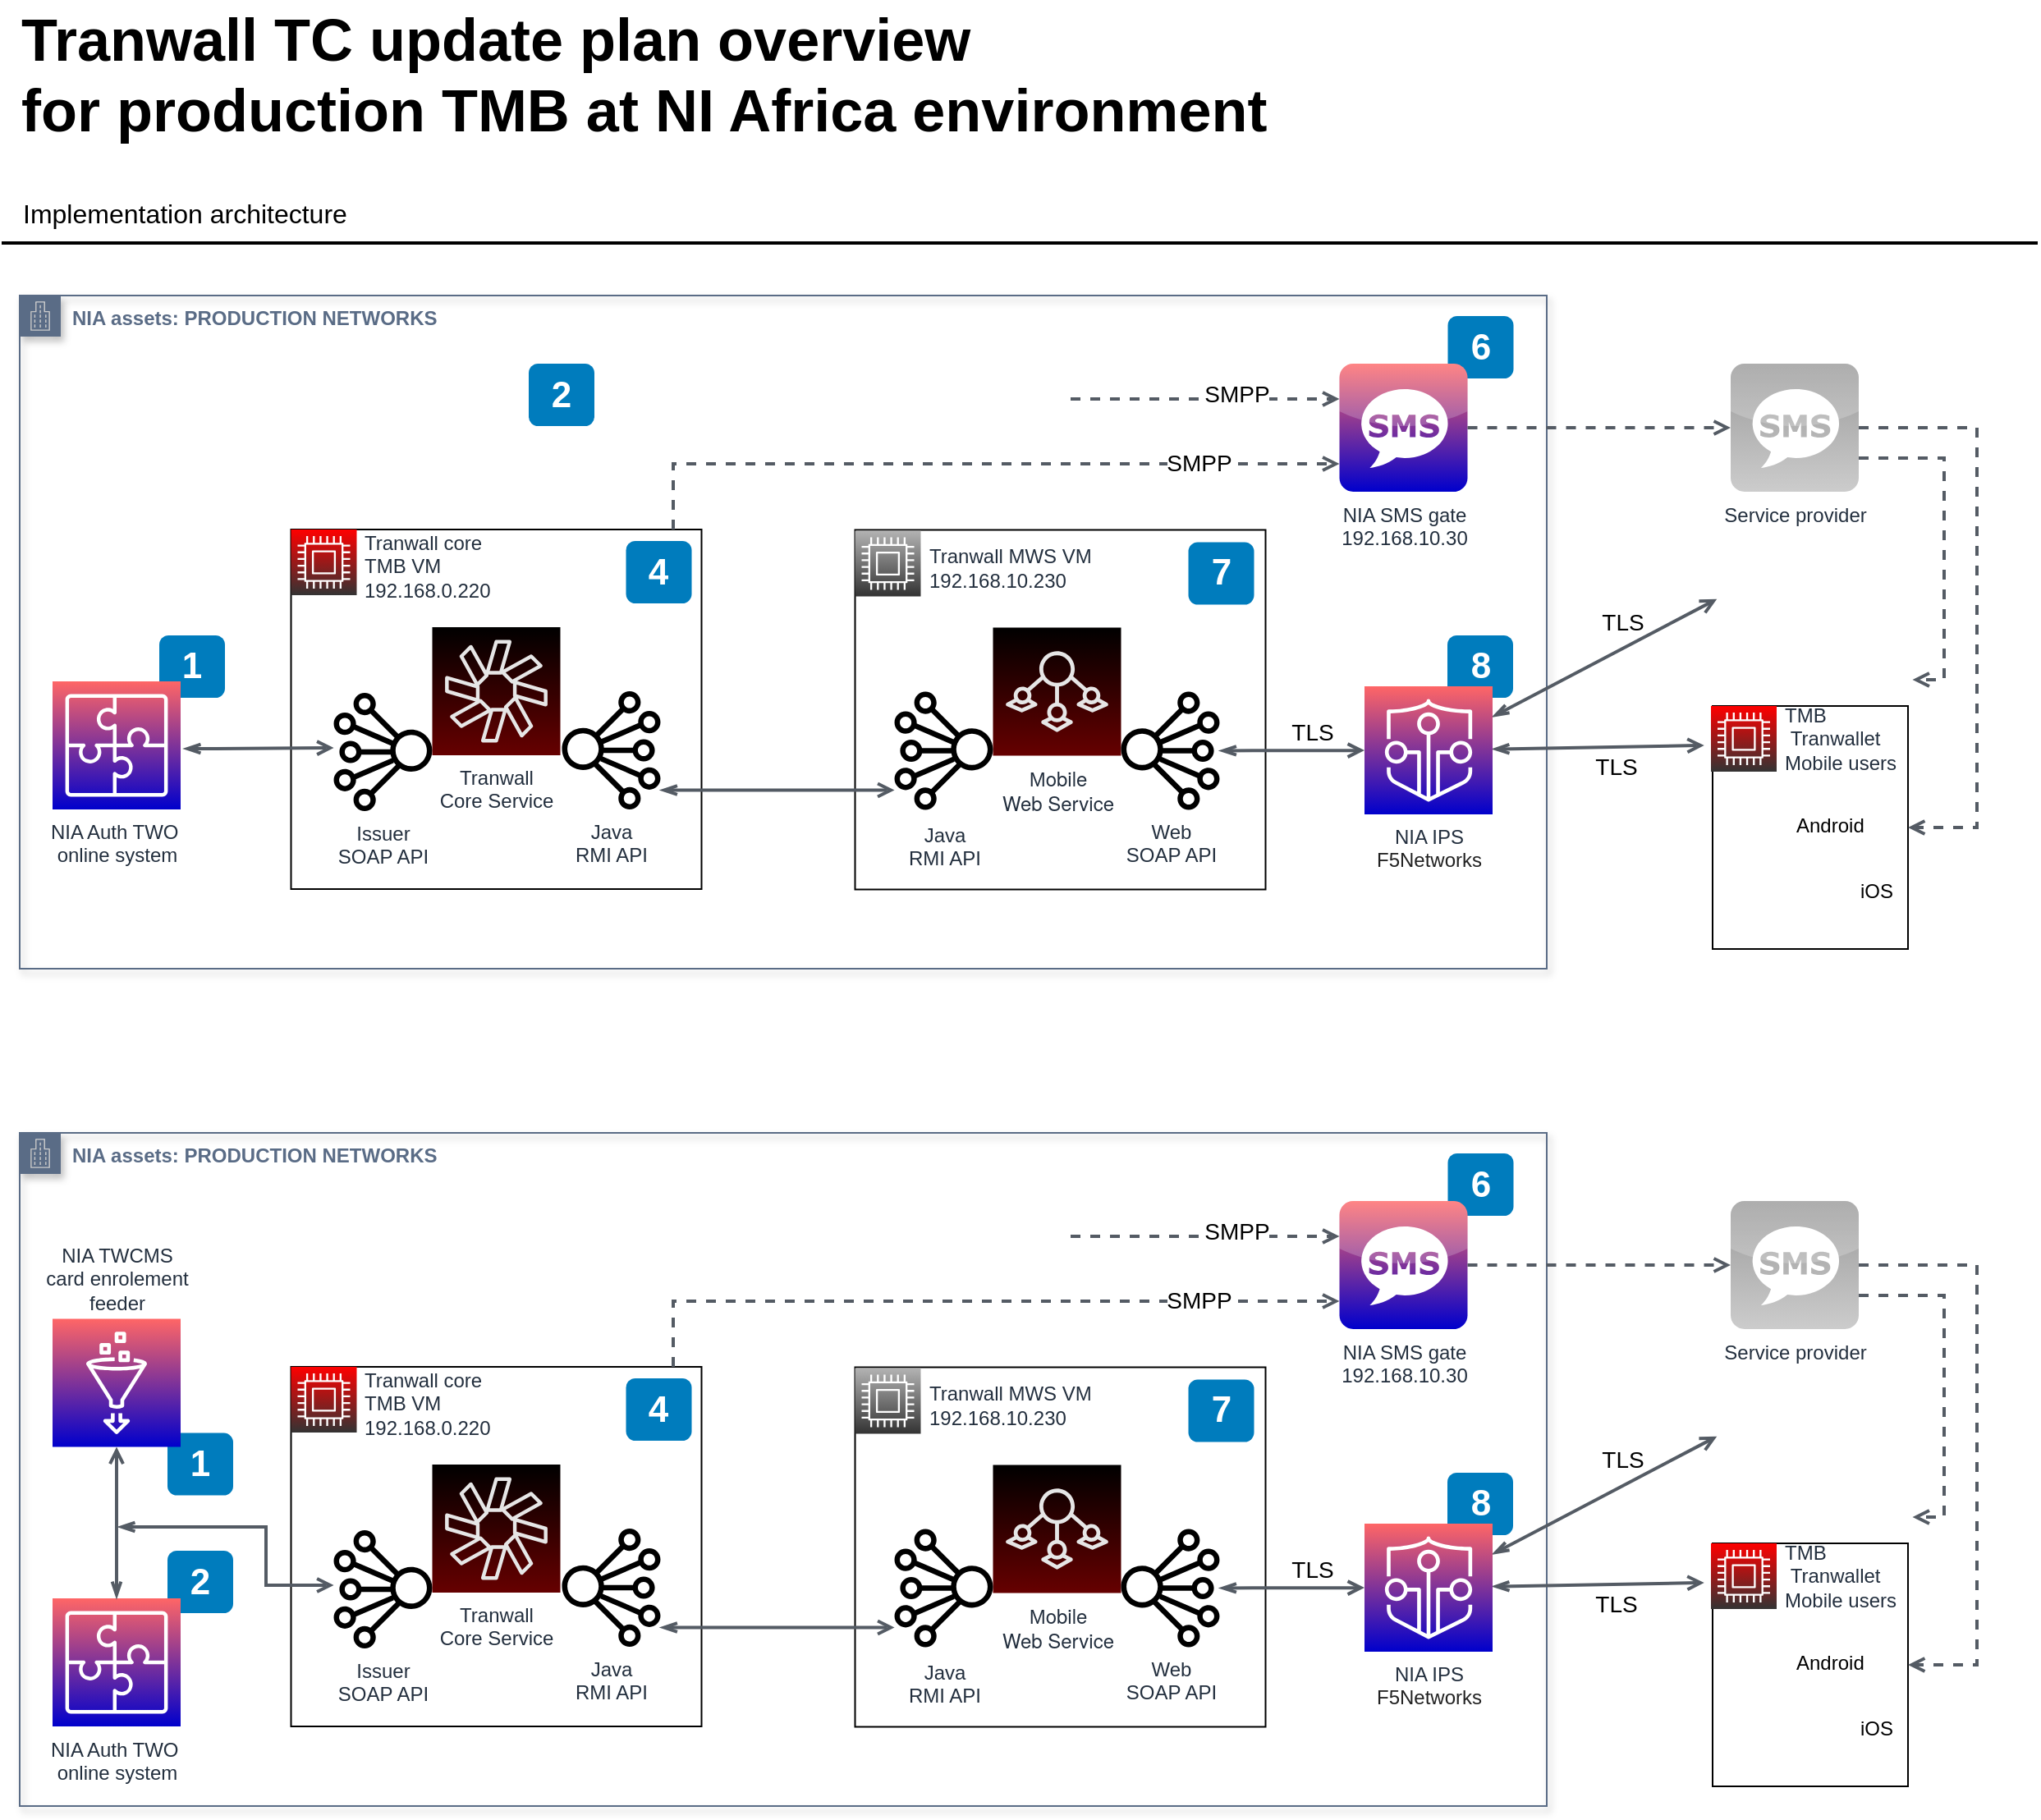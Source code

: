 <mxfile version="13.7.9" type="github">
  <diagram id="l7F-VtKFYWJufPlN7zAV" name="Page-1">
    <mxGraphModel dx="1749" dy="1352" grid="1" gridSize="10" guides="1" tooltips="1" connect="1" arrows="1" fold="1" page="1" pageScale="1" pageWidth="1920" pageHeight="1200" math="0" shadow="0">
      <root>
        <mxCell id="0" />
        <mxCell id="1" parent="0" />
        <mxCell id="Haiuo_viOq5dx9oI0FR8-1" value="NIA assets:&amp;nbsp;PRODUCTION NETWORKS&lt;br&gt;" style="points=[[0,0],[0.25,0],[0.5,0],[0.75,0],[1,0],[1,0.25],[1,0.5],[1,0.75],[1,1],[0.75,1],[0.5,1],[0.25,1],[0,1],[0,0.75],[0,0.5],[0,0.25]];outlineConnect=0;gradientColor=#ffffff;html=1;whiteSpace=wrap;fontSize=12;fontStyle=1;shape=mxgraph.aws4.group;grIcon=mxgraph.aws4.group_corporate_data_center;strokeColor=#5A6C86;fillColor=none;verticalAlign=top;align=left;spacingLeft=30;fontColor=#5A6C86;dashed=0;shadow=1;" vertex="1" parent="1">
          <mxGeometry x="40" y="750" width="930" height="410" as="geometry" />
        </mxCell>
        <mxCell id="Haiuo_viOq5dx9oI0FR8-2" value="8" style="rounded=1;whiteSpace=wrap;html=1;fillColor=#007CBD;strokeColor=none;fontColor=#FFFFFF;fontStyle=1;fontSize=22;" vertex="1" parent="1">
          <mxGeometry x="909.5" y="957" width="40" height="38" as="geometry" />
        </mxCell>
        <mxCell id="Haiuo_viOq5dx9oI0FR8-3" value="6" style="rounded=1;whiteSpace=wrap;html=1;fillColor=#007CBD;strokeColor=none;fontColor=#FFFFFF;fontStyle=1;fontSize=22;" vertex="1" parent="1">
          <mxGeometry x="909.75" y="762.5" width="40" height="38" as="geometry" />
        </mxCell>
        <mxCell id="Haiuo_viOq5dx9oI0FR8-4" value="1" style="rounded=1;whiteSpace=wrap;html=1;fillColor=#007CBD;strokeColor=none;fontColor=#FFFFFF;fontStyle=1;fontSize=22;" vertex="1" parent="1">
          <mxGeometry x="130" y="932.81" width="40" height="38" as="geometry" />
        </mxCell>
        <mxCell id="Haiuo_viOq5dx9oI0FR8-6" value="" style="whiteSpace=wrap;html=1;dashed=0;fontColor=#AAB7B8;fontStyle=0;align=left;verticalAlign=top;strokeColor=#000000;fillColor=none;gradientColor=none;spacingLeft=30;" vertex="1" parent="1">
          <mxGeometry x="548.75" y="892.75" width="250" height="219" as="geometry" />
        </mxCell>
        <mxCell id="Haiuo_viOq5dx9oI0FR8-7" value="" style="whiteSpace=wrap;html=1;dashed=0;fontColor=#AAB7B8;fontStyle=0;align=left;verticalAlign=top;strokeColor=#000000;fillColor=none;gradientColor=none;spacingLeft=30;" vertex="1" parent="1">
          <mxGeometry x="205.25" y="892.5" width="250" height="219" as="geometry" />
        </mxCell>
        <mxCell id="Haiuo_viOq5dx9oI0FR8-11" value="Tranwall core&lt;span style=&quot;text-align: left&quot;&gt;&lt;br&gt;TMB VM&lt;br&gt;192.168.0.220&lt;br&gt;&lt;/span&gt;" style="outlineConnect=0;fontColor=#232F3E;gradientColor=#FF0000;gradientDirection=north;fillColor=#333333;strokeColor=#ffffff;dashed=0;verticalLabelPosition=middle;verticalAlign=middle;align=left;html=1;fontSize=12;fontStyle=0;aspect=fixed;shape=mxgraph.aws4.resourceIcon;resIcon=mxgraph.aws4.compute;labelPosition=right;spacing=5;spacingBottom=-5;" vertex="1" parent="1">
          <mxGeometry x="205.25" y="892.5" width="40" height="40" as="geometry" />
        </mxCell>
        <mxCell id="Haiuo_viOq5dx9oI0FR8-12" value="&lt;span style=&quot;text-align: left&quot;&gt;Tranwall MWS&amp;nbsp;&lt;/span&gt;&lt;span style=&quot;text-align: left&quot;&gt;VM&lt;br&gt;192.168.10.230&lt;br&gt;&lt;/span&gt;" style="outlineConnect=0;fontColor=#232F3E;gradientColor=#B3B3B3;gradientDirection=north;fillColor=#333333;strokeColor=#ffffff;dashed=0;verticalLabelPosition=middle;verticalAlign=middle;align=left;html=1;fontSize=12;fontStyle=0;aspect=fixed;shape=mxgraph.aws4.resourceIcon;resIcon=mxgraph.aws4.compute;labelPosition=right;spacing=5;spacingBottom=-5;" vertex="1" parent="1">
          <mxGeometry x="548.75" y="893.25" width="40" height="40" as="geometry" />
        </mxCell>
        <mxCell id="Haiuo_viOq5dx9oI0FR8-16" value="Tranwall TC update plan overview &lt;br&gt;for production TMB at&amp;nbsp;NI Africa environment&lt;div style=&quot;font-size: 36px&quot;&gt;&lt;/div&gt;" style="text;html=1;resizable=0;points=[];autosize=1;align=left;verticalAlign=top;spacingTop=-4;fontSize=36;fontStyle=1" vertex="1" parent="1">
          <mxGeometry x="39" y="60" width="770" height="90" as="geometry" />
        </mxCell>
        <mxCell id="Haiuo_viOq5dx9oI0FR8-17" value="Implementation architecture" style="text;html=1;resizable=0;points=[];autosize=1;align=left;verticalAlign=top;spacingTop=-4;fontSize=16" vertex="1" parent="1">
          <mxGeometry x="40" y="178" width="210" height="20" as="geometry" />
        </mxCell>
        <mxCell id="Haiuo_viOq5dx9oI0FR8-18" value="" style="line;strokeWidth=2;html=1;fontSize=14;" vertex="1" parent="1">
          <mxGeometry x="29" y="203" width="1240" height="10" as="geometry" />
        </mxCell>
        <mxCell id="Haiuo_viOq5dx9oI0FR8-20" value="&lt;font style=&quot;font-size: 12px&quot;&gt;&lt;span&gt;M&lt;/span&gt;&lt;span style=&quot;font-family: &amp;#34;helvetica neue&amp;#34;&quot;&gt;obile &lt;br&gt;Web Service&lt;/span&gt;&lt;/font&gt;" style="outlineConnect=0;fontColor=#232F3E;gradientColor=#000000;gradientDirection=north;fillColor=#660000;strokeColor=#E6E6E6;dashed=0;verticalLabelPosition=bottom;verticalAlign=top;align=center;html=1;fontSize=12;fontStyle=0;aspect=fixed;shape=mxgraph.aws4.resourceIcon;resIcon=mxgraph.aws4.iot_sitewise;shadow=0;spacing=2;" vertex="1" parent="1">
          <mxGeometry x="632.75" y="952.25" width="78" height="78" as="geometry" />
        </mxCell>
        <mxCell id="Haiuo_viOq5dx9oI0FR8-21" value="2" style="rounded=1;whiteSpace=wrap;html=1;fillColor=#007CBD;strokeColor=none;fontColor=#FFFFFF;fontStyle=1;fontSize=22;" vertex="1" parent="1">
          <mxGeometry x="130" y="1004.5" width="40" height="38" as="geometry" />
        </mxCell>
        <mxCell id="Haiuo_viOq5dx9oI0FR8-23" value="NIA Auth TWO&amp;nbsp;&lt;br&gt;online system" style="outlineConnect=0;fontColor=#232F3E;gradientColor=#FF6666;gradientDirection=north;fillColor=#0000CC;strokeColor=#ffffff;dashed=0;verticalLabelPosition=bottom;verticalAlign=top;align=center;html=1;fontSize=12;fontStyle=0;aspect=fixed;shape=mxgraph.aws4.resourceIcon;resIcon=mxgraph.aws4.application_integration;" vertex="1" parent="1">
          <mxGeometry x="60" y="1033.5" width="78" height="78" as="geometry" />
        </mxCell>
        <mxCell id="Haiuo_viOq5dx9oI0FR8-30" value="" style="edgeStyle=orthogonalEdgeStyle;rounded=0;orthogonalLoop=1;jettySize=auto;html=1;strokeColor=#545B64;strokeWidth=2;endFill=0;endArrow=open;startArrow=openThin;startFill=0;" edge="1" parent="1">
          <mxGeometry relative="1" as="geometry">
            <mxPoint x="100" y="990" as="sourcePoint" />
            <mxPoint x="231.284" y="1025.5" as="targetPoint" />
            <Array as="points">
              <mxPoint x="190" y="990" />
              <mxPoint x="190" y="1025" />
            </Array>
          </mxGeometry>
        </mxCell>
        <mxCell id="Haiuo_viOq5dx9oI0FR8-31" value="Issuer&lt;br&gt;SOAP API" style="outlineConnect=0;fontColor=#232F3E;gradientColor=none;fillColor=#000000;strokeColor=none;dashed=0;verticalLabelPosition=bottom;verticalAlign=top;align=center;html=1;fontSize=12;fontStyle=0;aspect=fixed;pointerEvents=1;shape=mxgraph.aws4.iot_analytics_channel;" vertex="1" parent="1">
          <mxGeometry x="231.25" y="992.0" width="60" height="72" as="geometry" />
        </mxCell>
        <mxCell id="Haiuo_viOq5dx9oI0FR8-32" value="&lt;span style=&quot;text-align: left&quot;&gt;Tranwall&lt;br&gt;Core Service&lt;/span&gt;" style="outlineConnect=0;fontColor=#232F3E;gradientColor=#000000;gradientDirection=north;fillColor=#660000;strokeColor=#E6E6E6;dashed=0;verticalLabelPosition=bottom;verticalAlign=top;align=center;html=1;fontSize=12;fontStyle=0;aspect=fixed;shape=mxgraph.aws4.resourceIcon;resIcon=mxgraph.aws4.chime;shadow=0;" vertex="1" parent="1">
          <mxGeometry x="291.25" y="952" width="78" height="78" as="geometry" />
        </mxCell>
        <mxCell id="Haiuo_viOq5dx9oI0FR8-33" value="Java&lt;br&gt;RMI API" style="outlineConnect=0;fontColor=#232F3E;gradientColor=none;fillColor=#000000;strokeColor=none;dashed=0;verticalLabelPosition=bottom;verticalAlign=top;align=center;html=1;fontSize=12;fontStyle=0;aspect=fixed;pointerEvents=1;shape=mxgraph.aws4.iot_analytics_channel;flipV=0;flipH=1;" vertex="1" parent="1">
          <mxGeometry x="370.25" y="991.0" width="60" height="72" as="geometry" />
        </mxCell>
        <mxCell id="Haiuo_viOq5dx9oI0FR8-34" value="Java&lt;br&gt;RMI API" style="outlineConnect=0;fontColor=#232F3E;gradientColor=none;fillColor=#000000;strokeColor=none;dashed=0;verticalLabelPosition=bottom;verticalAlign=top;align=center;html=1;fontSize=12;fontStyle=0;aspect=fixed;pointerEvents=1;shape=mxgraph.aws4.iot_analytics_channel;spacing=4;" vertex="1" parent="1">
          <mxGeometry x="572.75" y="991.25" width="60" height="72" as="geometry" />
        </mxCell>
        <mxCell id="Haiuo_viOq5dx9oI0FR8-35" value="Web&lt;br&gt;SOAP API" style="outlineConnect=0;fontColor=#232F3E;gradientColor=none;fillColor=#000000;strokeColor=none;dashed=0;verticalLabelPosition=bottom;verticalAlign=top;align=center;html=1;fontSize=12;fontStyle=0;aspect=fixed;pointerEvents=1;shape=mxgraph.aws4.iot_analytics_channel;flipV=0;flipH=1;" vertex="1" parent="1">
          <mxGeometry x="710.75" y="991.25" width="60" height="72" as="geometry" />
        </mxCell>
        <mxCell id="Haiuo_viOq5dx9oI0FR8-36" value="" style="edgeStyle=orthogonalEdgeStyle;rounded=0;orthogonalLoop=1;jettySize=auto;html=1;strokeColor=#545B64;strokeWidth=2;endFill=0;endArrow=open;startArrow=openThin;startFill=0;" edge="1" parent="1" source="Haiuo_viOq5dx9oI0FR8-33" target="Haiuo_viOq5dx9oI0FR8-34">
          <mxGeometry relative="1" as="geometry">
            <mxPoint x="151.66" y="1210.819" as="sourcePoint" />
            <mxPoint x="515.25" y="1062.75" as="targetPoint" />
            <Array as="points">
              <mxPoint x="500.25" y="1051.25" />
              <mxPoint x="500.25" y="1051.25" />
            </Array>
          </mxGeometry>
        </mxCell>
        <mxCell id="Haiuo_viOq5dx9oI0FR8-39" value="NIA SMS gate&lt;br&gt;192.168.10.30" style="dashed=0;outlineConnect=0;html=1;align=center;labelPosition=center;verticalLabelPosition=bottom;verticalAlign=top;shape=mxgraph.webicons.sms;fillColor=#0000CC;gradientColor=#FF6666;strokeColor=#ffffff;fontColor=#232F3E;fontStyle=0;gradientDirection=north;aspect=fixed;" vertex="1" parent="1">
          <mxGeometry x="843.75" y="791.5" width="78" height="78" as="geometry" />
        </mxCell>
        <mxCell id="Haiuo_viOq5dx9oI0FR8-40" value="" style="edgeStyle=orthogonalEdgeStyle;rounded=0;orthogonalLoop=1;jettySize=auto;html=1;strokeColor=#545B64;strokeWidth=2;endFill=0;endArrow=open;startArrow=none;startFill=0;dashed=1;" edge="1" parent="1" target="Haiuo_viOq5dx9oI0FR8-39">
          <mxGeometry relative="1" as="geometry">
            <mxPoint x="680" y="813" as="sourcePoint" />
            <mxPoint x="500.25" y="823.03" as="targetPoint" />
            <Array as="points">
              <mxPoint x="700" y="813" />
              <mxPoint x="700" y="813" />
            </Array>
          </mxGeometry>
        </mxCell>
        <mxCell id="Haiuo_viOq5dx9oI0FR8-41" value="&lt;font style=&quot;font-size: 14px&quot;&gt;SMPP&lt;/font&gt;" style="text;html=1;align=center;verticalAlign=middle;resizable=0;points=[];;labelBackgroundColor=#ffffff;fontSize=18;fontColor=#000000;" vertex="1" connectable="0" parent="Haiuo_viOq5dx9oI0FR8-40">
          <mxGeometry x="0.219" y="4" relative="1" as="geometry">
            <mxPoint x="1" as="offset" />
          </mxGeometry>
        </mxCell>
        <mxCell id="Haiuo_viOq5dx9oI0FR8-42" value="" style="edgeStyle=orthogonalEdgeStyle;rounded=0;orthogonalLoop=1;jettySize=auto;html=1;strokeColor=#545B64;strokeWidth=2;endFill=0;endArrow=open;startArrow=none;startFill=0;dashed=1;" edge="1" parent="1" target="Haiuo_viOq5dx9oI0FR8-39" source="Haiuo_viOq5dx9oI0FR8-7">
          <mxGeometry relative="1" as="geometry">
            <mxPoint x="370" y="882.5" as="sourcePoint" />
            <mxPoint x="640.25" y="843.03" as="targetPoint" />
            <Array as="points">
              <mxPoint x="438" y="852.5" />
            </Array>
          </mxGeometry>
        </mxCell>
        <mxCell id="Haiuo_viOq5dx9oI0FR8-43" value="SMPP" style="text;html=1;align=center;verticalAlign=middle;resizable=0;points=[];;labelBackgroundColor=#ffffff;fontSize=14;fontColor=#000000;" vertex="1" connectable="0" parent="Haiuo_viOq5dx9oI0FR8-42">
          <mxGeometry x="0.599" y="1" relative="1" as="geometry">
            <mxPoint x="3" as="offset" />
          </mxGeometry>
        </mxCell>
        <mxCell id="Haiuo_viOq5dx9oI0FR8-52" value="" style="group;container=1;" vertex="1" connectable="0" parent="1">
          <mxGeometry x="1080" y="1001" width="143.5" height="159" as="geometry" />
        </mxCell>
        <mxCell id="Haiuo_viOq5dx9oI0FR8-53" value="" style="group" vertex="1" connectable="0" parent="Haiuo_viOq5dx9oI0FR8-52">
          <mxGeometry x="-10" y="-1" width="153.5" height="148" as="geometry" />
        </mxCell>
        <mxCell id="Haiuo_viOq5dx9oI0FR8-54" value="" style="whiteSpace=wrap;html=1;dashed=0;fontColor=#AAB7B8;fontStyle=0;align=left;verticalAlign=top;strokeColor=#000000;fillColor=none;gradientColor=none;spacingLeft=30;" vertex="1" parent="Haiuo_viOq5dx9oI0FR8-53">
          <mxGeometry x="1" width="119" height="148" as="geometry" />
        </mxCell>
        <mxCell id="Haiuo_viOq5dx9oI0FR8-55" value="&lt;span style=&quot;text-align: left&quot;&gt;TMB&lt;br&gt;&amp;nbsp;Tranwallet&lt;br&gt;Mobile users&lt;/span&gt;" style="outlineConnect=0;fontColor=#232F3E;gradientColor=#FF0000;gradientDirection=north;fillColor=#333333;strokeColor=#ffffff;dashed=0;verticalLabelPosition=middle;verticalAlign=middle;align=left;html=1;fontSize=12;fontStyle=0;aspect=fixed;shape=mxgraph.aws4.resourceIcon;resIcon=mxgraph.aws4.compute;labelPosition=right;spacing=5;" vertex="1" parent="Haiuo_viOq5dx9oI0FR8-53">
          <mxGeometry width="40" height="40" as="geometry" />
        </mxCell>
        <mxCell id="Haiuo_viOq5dx9oI0FR8-56" value="Android" style="shape=image;html=1;verticalAlign=middle;verticalLabelPosition=middle;labelBackgroundColor=#ffffff;imageAspect=0;aspect=fixed;image=https://cdn2.iconfinder.com/data/icons/line-hero-essentials/32/Essentials_smartphone_iphone_phone-128.png;shadow=0;strokeColor=#FF0000;fillColor=#333333;gradientColor=#000000;labelPosition=right;align=left;" vertex="1" parent="Haiuo_viOq5dx9oI0FR8-53">
          <mxGeometry y="47.5" width="50" height="50" as="geometry" />
        </mxCell>
        <mxCell id="Haiuo_viOq5dx9oI0FR8-57" value="iOS" style="shape=image;html=1;verticalAlign=middle;verticalLabelPosition=middle;labelBackgroundColor=#ffffff;imageAspect=0;aspect=fixed;image=https://cdn2.iconfinder.com/data/icons/line-hero-essentials/32/Essentials_smartphone_iphone_phone-128.png;shadow=0;strokeColor=#FF0000;fillColor=#333333;gradientColor=#000000;labelPosition=right;align=left;" vertex="1" parent="Haiuo_viOq5dx9oI0FR8-53">
          <mxGeometry x="39" y="88" width="50" height="50" as="geometry" />
        </mxCell>
        <mxCell id="Haiuo_viOq5dx9oI0FR8-58" value="" style="rounded=0;orthogonalLoop=1;jettySize=auto;html=1;strokeColor=#545B64;strokeWidth=2;endFill=0;endArrow=open;startArrow=openThin;entryX=-0.043;entryY=0.162;entryDx=0;entryDy=0;startFill=0;entryPerimeter=0;" edge="1" parent="1" source="Haiuo_viOq5dx9oI0FR8-78" target="Haiuo_viOq5dx9oI0FR8-54">
          <mxGeometry relative="1" as="geometry">
            <mxPoint x="734.75" y="1382.167" as="sourcePoint" />
            <mxPoint x="934.083" y="1382.167" as="targetPoint" />
          </mxGeometry>
        </mxCell>
        <mxCell id="Haiuo_viOq5dx9oI0FR8-59" value="TLS" style="text;html=1;align=center;verticalAlign=middle;resizable=0;points=[];;labelBackgroundColor=none;fontSize=14;fontColor=#000000;" vertex="1" connectable="0" parent="Haiuo_viOq5dx9oI0FR8-58">
          <mxGeometry x="0.163" y="-1" relative="1" as="geometry">
            <mxPoint y="10.5" as="offset" />
          </mxGeometry>
        </mxCell>
        <mxCell id="Haiuo_viOq5dx9oI0FR8-60" value="" style="rounded=0;orthogonalLoop=1;jettySize=auto;html=1;strokeColor=#545B64;strokeWidth=2;endFill=0;endArrow=open;startArrow=openThin;entryX=-0.001;entryY=0.168;entryDx=0;entryDy=0;startFill=0;entryPerimeter=0;" edge="1" parent="1" source="Haiuo_viOq5dx9oI0FR8-78">
          <mxGeometry relative="1" as="geometry">
            <mxPoint x="794.716" y="1111.5" as="sourcePoint" />
            <mxPoint x="1073.631" y="934.864" as="targetPoint" />
          </mxGeometry>
        </mxCell>
        <mxCell id="Haiuo_viOq5dx9oI0FR8-61" value="TLS" style="text;html=1;align=center;verticalAlign=middle;resizable=0;points=[];;labelBackgroundColor=none;fontSize=14;fontColor=#000000;" vertex="1" connectable="0" parent="Haiuo_viOq5dx9oI0FR8-60">
          <mxGeometry x="0.152" y="2" relative="1" as="geometry">
            <mxPoint x="1" y="-15" as="offset" />
          </mxGeometry>
        </mxCell>
        <mxCell id="Haiuo_viOq5dx9oI0FR8-68" value="" style="rounded=0;orthogonalLoop=1;jettySize=auto;html=1;strokeColor=#545B64;strokeWidth=2;endFill=0;endArrow=open;startArrow=none;startFill=0;dashed=1;" edge="1" parent="1" source="Haiuo_viOq5dx9oI0FR8-39" target="Haiuo_viOq5dx9oI0FR8-69">
          <mxGeometry relative="1" as="geometry">
            <mxPoint x="379" y="865.333" as="sourcePoint" />
            <mxPoint x="647" y="865.333" as="targetPoint" />
          </mxGeometry>
        </mxCell>
        <mxCell id="Haiuo_viOq5dx9oI0FR8-69" value="Service provider" style="dashed=0;outlineConnect=0;html=1;align=center;labelPosition=center;verticalLabelPosition=bottom;verticalAlign=top;shape=mxgraph.webicons.sms;fillColor=#CCCCCC;gradientColor=#999999;strokeColor=#ffffff;fontColor=#232F3E;fontStyle=0;gradientDirection=north;aspect=fixed;" vertex="1" parent="1">
          <mxGeometry x="1082" y="791.5" width="78" height="78" as="geometry" />
        </mxCell>
        <mxCell id="Haiuo_viOq5dx9oI0FR8-70" value="" style="rounded=0;orthogonalLoop=1;jettySize=auto;html=1;strokeColor=#545B64;strokeWidth=2;endFill=0;endArrow=open;startArrow=none;startFill=0;dashed=1;entryX=1;entryY=0.5;entryDx=0;entryDy=0;edgeStyle=orthogonalEdgeStyle;" edge="1" parent="1" source="Haiuo_viOq5dx9oI0FR8-69">
          <mxGeometry relative="1" as="geometry">
            <mxPoint x="886.5" y="853.087" as="sourcePoint" />
            <mxPoint x="1192.75" y="984" as="targetPoint" />
            <Array as="points">
              <mxPoint x="1212" y="849" />
              <mxPoint x="1212" y="984" />
            </Array>
          </mxGeometry>
        </mxCell>
        <mxCell id="Haiuo_viOq5dx9oI0FR8-71" value="" style="rounded=0;orthogonalLoop=1;jettySize=auto;html=1;strokeColor=#545B64;strokeWidth=2;endFill=0;endArrow=open;startArrow=none;startFill=0;dashed=1;edgeStyle=orthogonalEdgeStyle;entryX=1;entryY=0.5;entryDx=0;entryDy=0;" edge="1" parent="1" source="Haiuo_viOq5dx9oI0FR8-69" target="Haiuo_viOq5dx9oI0FR8-54">
          <mxGeometry relative="1" as="geometry">
            <mxPoint x="1170" y="850.833" as="sourcePoint" />
            <mxPoint x="1188" y="1199" as="targetPoint" />
            <Array as="points">
              <mxPoint x="1232" y="831" />
              <mxPoint x="1232" y="1074" />
            </Array>
          </mxGeometry>
        </mxCell>
        <mxCell id="Haiuo_viOq5dx9oI0FR8-74" value="7" style="rounded=1;whiteSpace=wrap;html=1;fillColor=#007CBD;strokeColor=none;fontColor=#FFFFFF;fontStyle=1;fontSize=22;" vertex="1" parent="1">
          <mxGeometry x="751.75" y="900.25" width="40" height="38" as="geometry" />
        </mxCell>
        <mxCell id="Haiuo_viOq5dx9oI0FR8-75" value="4" style="rounded=1;whiteSpace=wrap;html=1;fillColor=#007CBD;strokeColor=none;fontColor=#FFFFFF;fontStyle=1;fontSize=22;" vertex="1" parent="1">
          <mxGeometry x="409.25" y="899.5" width="40" height="38" as="geometry" />
        </mxCell>
        <mxCell id="Haiuo_viOq5dx9oI0FR8-76" value="NIA TWCMS&lt;br&gt;card enrolement&lt;br&gt;feeder" style="outlineConnect=0;fontColor=#232F3E;gradientColor=#FF6666;gradientDirection=north;fillColor=#0000CC;strokeColor=#ffffff;dashed=0;verticalLabelPosition=top;verticalAlign=bottom;align=center;html=1;fontSize=12;fontStyle=0;aspect=fixed;shape=mxgraph.aws4.resourceIcon;resIcon=mxgraph.aws4.glue;labelPosition=center;" vertex="1" parent="1">
          <mxGeometry x="60" y="863.31" width="78" height="78" as="geometry" />
        </mxCell>
        <mxCell id="Haiuo_viOq5dx9oI0FR8-77" value="" style="edgeStyle=orthogonalEdgeStyle;rounded=0;orthogonalLoop=1;jettySize=auto;html=1;strokeColor=#545B64;strokeWidth=2;endFill=0;endArrow=open;startArrow=openThin;startFill=0;" edge="1" parent="1" source="Haiuo_viOq5dx9oI0FR8-23" target="Haiuo_viOq5dx9oI0FR8-76">
          <mxGeometry relative="1" as="geometry">
            <mxPoint x="97.667" y="958.81" as="sourcePoint" />
            <mxPoint x="231.034" y="1233.977" as="targetPoint" />
            <Array as="points" />
          </mxGeometry>
        </mxCell>
        <mxCell id="Haiuo_viOq5dx9oI0FR8-78" value="NIA IPS&lt;br style=&quot;font-size: 12px&quot;&gt;&lt;span style=&quot;color: rgb(34 , 34 , 34) ; font-family: &amp;#34;arial&amp;#34; , sans-serif ; font-size: 12px ; text-align: left ; white-space: normal ; background-color: rgb(255 , 255 , 255)&quot;&gt;F5Networks&lt;/span&gt;" style="outlineConnect=0;fontColor=#232F3E;gradientColor=#FF6666;gradientDirection=north;fillColor=#0000CC;strokeColor=#ffffff;dashed=0;verticalLabelPosition=bottom;verticalAlign=top;align=center;html=1;fontSize=12;fontStyle=0;aspect=fixed;shape=mxgraph.aws4.resourceIcon;resIcon=mxgraph.aws4.iot_device_defender;labelBackgroundColor=none;" vertex="1" parent="1">
          <mxGeometry x="859" y="988" width="78" height="78" as="geometry" />
        </mxCell>
        <mxCell id="Haiuo_viOq5dx9oI0FR8-79" value="" style="rounded=0;orthogonalLoop=1;jettySize=auto;html=1;strokeColor=#545B64;strokeWidth=2;endFill=0;endArrow=open;startArrow=openThin;startFill=0;" edge="1" parent="1" source="Haiuo_viOq5dx9oI0FR8-35" target="Haiuo_viOq5dx9oI0FR8-78">
          <mxGeometry relative="1" as="geometry">
            <mxPoint x="1009.75" y="1056.047" as="sourcePoint" />
            <mxPoint x="859.25" y="1063.56" as="targetPoint" />
          </mxGeometry>
        </mxCell>
        <mxCell id="Haiuo_viOq5dx9oI0FR8-80" value="TLS" style="text;html=1;align=center;verticalAlign=middle;resizable=0;points=[];;labelBackgroundColor=none;fontSize=14;fontColor=#000000;" vertex="1" connectable="0" parent="Haiuo_viOq5dx9oI0FR8-79">
          <mxGeometry x="0.152" y="2" relative="1" as="geometry">
            <mxPoint x="5" y="-9" as="offset" />
          </mxGeometry>
        </mxCell>
        <mxCell id="Haiuo_viOq5dx9oI0FR8-113" value="NIA assets:&amp;nbsp;PRODUCTION NETWORKS&lt;br&gt;" style="points=[[0,0],[0.25,0],[0.5,0],[0.75,0],[1,0],[1,0.25],[1,0.5],[1,0.75],[1,1],[0.75,1],[0.5,1],[0.25,1],[0,1],[0,0.75],[0,0.5],[0,0.25]];outlineConnect=0;gradientColor=#ffffff;html=1;whiteSpace=wrap;fontSize=12;fontStyle=1;shape=mxgraph.aws4.group;grIcon=mxgraph.aws4.group_corporate_data_center;strokeColor=#5A6C86;fillColor=none;verticalAlign=top;align=left;spacingLeft=30;fontColor=#5A6C86;dashed=0;shadow=1;" vertex="1" parent="1">
          <mxGeometry x="40" y="240" width="930" height="410" as="geometry" />
        </mxCell>
        <mxCell id="Haiuo_viOq5dx9oI0FR8-114" value="8" style="rounded=1;whiteSpace=wrap;html=1;fillColor=#007CBD;strokeColor=none;fontColor=#FFFFFF;fontStyle=1;fontSize=22;" vertex="1" parent="1">
          <mxGeometry x="909.5" y="447" width="40" height="38" as="geometry" />
        </mxCell>
        <mxCell id="Haiuo_viOq5dx9oI0FR8-115" value="6" style="rounded=1;whiteSpace=wrap;html=1;fillColor=#007CBD;strokeColor=none;fontColor=#FFFFFF;fontStyle=1;fontSize=22;" vertex="1" parent="1">
          <mxGeometry x="909.75" y="252.5" width="40" height="38" as="geometry" />
        </mxCell>
        <mxCell id="Haiuo_viOq5dx9oI0FR8-116" value="1" style="rounded=1;whiteSpace=wrap;html=1;fillColor=#007CBD;strokeColor=none;fontColor=#FFFFFF;fontStyle=1;fontSize=22;" vertex="1" parent="1">
          <mxGeometry x="125" y="447.0" width="40" height="38" as="geometry" />
        </mxCell>
        <mxCell id="Haiuo_viOq5dx9oI0FR8-117" value="" style="whiteSpace=wrap;html=1;dashed=0;fontColor=#AAB7B8;fontStyle=0;align=left;verticalAlign=top;strokeColor=#000000;fillColor=none;gradientColor=none;spacingLeft=30;" vertex="1" parent="1">
          <mxGeometry x="548.75" y="382.75" width="250" height="219" as="geometry" />
        </mxCell>
        <mxCell id="Haiuo_viOq5dx9oI0FR8-118" value="" style="whiteSpace=wrap;html=1;dashed=0;fontColor=#AAB7B8;fontStyle=0;align=left;verticalAlign=top;strokeColor=#000000;fillColor=none;gradientColor=none;spacingLeft=30;" vertex="1" parent="1">
          <mxGeometry x="205.25" y="382.5" width="250" height="219" as="geometry" />
        </mxCell>
        <mxCell id="Haiuo_viOq5dx9oI0FR8-119" value="Tranwall core&lt;span style=&quot;text-align: left&quot;&gt;&lt;br&gt;TMB VM&lt;br&gt;192.168.0.220&lt;br&gt;&lt;/span&gt;" style="outlineConnect=0;fontColor=#232F3E;gradientColor=#FF0000;gradientDirection=north;fillColor=#333333;strokeColor=#ffffff;dashed=0;verticalLabelPosition=middle;verticalAlign=middle;align=left;html=1;fontSize=12;fontStyle=0;aspect=fixed;shape=mxgraph.aws4.resourceIcon;resIcon=mxgraph.aws4.compute;labelPosition=right;spacing=5;spacingBottom=-5;" vertex="1" parent="1">
          <mxGeometry x="205.25" y="382.5" width="40" height="40" as="geometry" />
        </mxCell>
        <mxCell id="Haiuo_viOq5dx9oI0FR8-120" value="&lt;span style=&quot;text-align: left&quot;&gt;Tranwall MWS&amp;nbsp;&lt;/span&gt;&lt;span style=&quot;text-align: left&quot;&gt;VM&lt;br&gt;192.168.10.230&lt;br&gt;&lt;/span&gt;" style="outlineConnect=0;fontColor=#232F3E;gradientColor=#B3B3B3;gradientDirection=north;fillColor=#333333;strokeColor=#ffffff;dashed=0;verticalLabelPosition=middle;verticalAlign=middle;align=left;html=1;fontSize=12;fontStyle=0;aspect=fixed;shape=mxgraph.aws4.resourceIcon;resIcon=mxgraph.aws4.compute;labelPosition=right;spacing=5;spacingBottom=-5;" vertex="1" parent="1">
          <mxGeometry x="548.75" y="383.25" width="40" height="40" as="geometry" />
        </mxCell>
        <mxCell id="Haiuo_viOq5dx9oI0FR8-121" value="&lt;font style=&quot;font-size: 12px&quot;&gt;&lt;span&gt;M&lt;/span&gt;&lt;span style=&quot;font-family: &amp;#34;helvetica neue&amp;#34;&quot;&gt;obile &lt;br&gt;Web Service&lt;/span&gt;&lt;/font&gt;" style="outlineConnect=0;fontColor=#232F3E;gradientColor=#000000;gradientDirection=north;fillColor=#660000;strokeColor=#E6E6E6;dashed=0;verticalLabelPosition=bottom;verticalAlign=top;align=center;html=1;fontSize=12;fontStyle=0;aspect=fixed;shape=mxgraph.aws4.resourceIcon;resIcon=mxgraph.aws4.iot_sitewise;shadow=0;spacing=2;" vertex="1" parent="1">
          <mxGeometry x="632.75" y="442.25" width="78" height="78" as="geometry" />
        </mxCell>
        <mxCell id="Haiuo_viOq5dx9oI0FR8-122" value="2" style="rounded=1;whiteSpace=wrap;html=1;fillColor=#007CBD;strokeColor=none;fontColor=#FFFFFF;fontStyle=1;fontSize=22;" vertex="1" parent="1">
          <mxGeometry x="350" y="281.5" width="40" height="38" as="geometry" />
        </mxCell>
        <mxCell id="Haiuo_viOq5dx9oI0FR8-123" value="NIA Auth TWO&amp;nbsp;&lt;br&gt;online system" style="outlineConnect=0;fontColor=#232F3E;gradientColor=#FF6666;gradientDirection=north;fillColor=#0000CC;strokeColor=#ffffff;dashed=0;verticalLabelPosition=bottom;verticalAlign=top;align=center;html=1;fontSize=12;fontStyle=0;aspect=fixed;shape=mxgraph.aws4.resourceIcon;resIcon=mxgraph.aws4.application_integration;" vertex="1" parent="1">
          <mxGeometry x="60" y="475" width="78" height="78" as="geometry" />
        </mxCell>
        <mxCell id="Haiuo_viOq5dx9oI0FR8-124" value="" style="edgeStyle=orthogonalEdgeStyle;rounded=0;orthogonalLoop=1;jettySize=auto;html=1;strokeColor=#545B64;strokeWidth=2;endFill=0;endArrow=open;startArrow=openThin;startFill=0;" edge="1" parent="1">
          <mxGeometry relative="1" as="geometry">
            <mxPoint x="140" y="516" as="sourcePoint" />
            <mxPoint x="231.284" y="515.5" as="targetPoint" />
            <Array as="points">
              <mxPoint x="160" y="516" />
              <mxPoint x="160" y="516" />
            </Array>
          </mxGeometry>
        </mxCell>
        <mxCell id="Haiuo_viOq5dx9oI0FR8-125" value="Issuer&lt;br&gt;SOAP API" style="outlineConnect=0;fontColor=#232F3E;gradientColor=none;fillColor=#000000;strokeColor=none;dashed=0;verticalLabelPosition=bottom;verticalAlign=top;align=center;html=1;fontSize=12;fontStyle=0;aspect=fixed;pointerEvents=1;shape=mxgraph.aws4.iot_analytics_channel;" vertex="1" parent="1">
          <mxGeometry x="231.25" y="482.0" width="60" height="72" as="geometry" />
        </mxCell>
        <mxCell id="Haiuo_viOq5dx9oI0FR8-126" value="&lt;span style=&quot;text-align: left&quot;&gt;Tranwall&lt;br&gt;Core Service&lt;/span&gt;" style="outlineConnect=0;fontColor=#232F3E;gradientColor=#000000;gradientDirection=north;fillColor=#660000;strokeColor=#E6E6E6;dashed=0;verticalLabelPosition=bottom;verticalAlign=top;align=center;html=1;fontSize=12;fontStyle=0;aspect=fixed;shape=mxgraph.aws4.resourceIcon;resIcon=mxgraph.aws4.chime;shadow=0;" vertex="1" parent="1">
          <mxGeometry x="291.25" y="442" width="78" height="78" as="geometry" />
        </mxCell>
        <mxCell id="Haiuo_viOq5dx9oI0FR8-127" value="Java&lt;br&gt;RMI API" style="outlineConnect=0;fontColor=#232F3E;gradientColor=none;fillColor=#000000;strokeColor=none;dashed=0;verticalLabelPosition=bottom;verticalAlign=top;align=center;html=1;fontSize=12;fontStyle=0;aspect=fixed;pointerEvents=1;shape=mxgraph.aws4.iot_analytics_channel;flipV=0;flipH=1;" vertex="1" parent="1">
          <mxGeometry x="370.25" y="481.0" width="60" height="72" as="geometry" />
        </mxCell>
        <mxCell id="Haiuo_viOq5dx9oI0FR8-128" value="Java&lt;br&gt;RMI API" style="outlineConnect=0;fontColor=#232F3E;gradientColor=none;fillColor=#000000;strokeColor=none;dashed=0;verticalLabelPosition=bottom;verticalAlign=top;align=center;html=1;fontSize=12;fontStyle=0;aspect=fixed;pointerEvents=1;shape=mxgraph.aws4.iot_analytics_channel;spacing=4;" vertex="1" parent="1">
          <mxGeometry x="572.75" y="481.25" width="60" height="72" as="geometry" />
        </mxCell>
        <mxCell id="Haiuo_viOq5dx9oI0FR8-129" value="Web&lt;br&gt;SOAP API" style="outlineConnect=0;fontColor=#232F3E;gradientColor=none;fillColor=#000000;strokeColor=none;dashed=0;verticalLabelPosition=bottom;verticalAlign=top;align=center;html=1;fontSize=12;fontStyle=0;aspect=fixed;pointerEvents=1;shape=mxgraph.aws4.iot_analytics_channel;flipV=0;flipH=1;" vertex="1" parent="1">
          <mxGeometry x="710.75" y="481.25" width="60" height="72" as="geometry" />
        </mxCell>
        <mxCell id="Haiuo_viOq5dx9oI0FR8-130" value="" style="edgeStyle=orthogonalEdgeStyle;rounded=0;orthogonalLoop=1;jettySize=auto;html=1;strokeColor=#545B64;strokeWidth=2;endFill=0;endArrow=open;startArrow=openThin;startFill=0;" edge="1" parent="1" source="Haiuo_viOq5dx9oI0FR8-127" target="Haiuo_viOq5dx9oI0FR8-128">
          <mxGeometry relative="1" as="geometry">
            <mxPoint x="151.66" y="700.819" as="sourcePoint" />
            <mxPoint x="515.25" y="552.75" as="targetPoint" />
            <Array as="points">
              <mxPoint x="500.25" y="541.25" />
              <mxPoint x="500.25" y="541.25" />
            </Array>
          </mxGeometry>
        </mxCell>
        <mxCell id="Haiuo_viOq5dx9oI0FR8-131" value="NIA SMS gate&lt;br&gt;192.168.10.30" style="dashed=0;outlineConnect=0;html=1;align=center;labelPosition=center;verticalLabelPosition=bottom;verticalAlign=top;shape=mxgraph.webicons.sms;fillColor=#0000CC;gradientColor=#FF6666;strokeColor=#ffffff;fontColor=#232F3E;fontStyle=0;gradientDirection=north;aspect=fixed;" vertex="1" parent="1">
          <mxGeometry x="843.75" y="281.5" width="78" height="78" as="geometry" />
        </mxCell>
        <mxCell id="Haiuo_viOq5dx9oI0FR8-132" value="" style="edgeStyle=orthogonalEdgeStyle;rounded=0;orthogonalLoop=1;jettySize=auto;html=1;strokeColor=#545B64;strokeWidth=2;endFill=0;endArrow=open;startArrow=none;startFill=0;dashed=1;" edge="1" parent="1" target="Haiuo_viOq5dx9oI0FR8-131">
          <mxGeometry relative="1" as="geometry">
            <mxPoint x="680" y="303" as="sourcePoint" />
            <mxPoint x="500.25" y="313.03" as="targetPoint" />
            <Array as="points">
              <mxPoint x="700" y="303" />
              <mxPoint x="700" y="303" />
            </Array>
          </mxGeometry>
        </mxCell>
        <mxCell id="Haiuo_viOq5dx9oI0FR8-133" value="&lt;font style=&quot;font-size: 14px&quot;&gt;SMPP&lt;/font&gt;" style="text;html=1;align=center;verticalAlign=middle;resizable=0;points=[];;labelBackgroundColor=#ffffff;fontSize=18;fontColor=#000000;" vertex="1" connectable="0" parent="Haiuo_viOq5dx9oI0FR8-132">
          <mxGeometry x="0.219" y="4" relative="1" as="geometry">
            <mxPoint x="1" as="offset" />
          </mxGeometry>
        </mxCell>
        <mxCell id="Haiuo_viOq5dx9oI0FR8-134" value="" style="edgeStyle=orthogonalEdgeStyle;rounded=0;orthogonalLoop=1;jettySize=auto;html=1;strokeColor=#545B64;strokeWidth=2;endFill=0;endArrow=open;startArrow=none;startFill=0;dashed=1;" edge="1" parent="1" source="Haiuo_viOq5dx9oI0FR8-118" target="Haiuo_viOq5dx9oI0FR8-131">
          <mxGeometry relative="1" as="geometry">
            <mxPoint x="370" y="372.5" as="sourcePoint" />
            <mxPoint x="640.25" y="333.03" as="targetPoint" />
            <Array as="points">
              <mxPoint x="438" y="342.5" />
            </Array>
          </mxGeometry>
        </mxCell>
        <mxCell id="Haiuo_viOq5dx9oI0FR8-135" value="SMPP" style="text;html=1;align=center;verticalAlign=middle;resizable=0;points=[];;labelBackgroundColor=#ffffff;fontSize=14;fontColor=#000000;" vertex="1" connectable="0" parent="Haiuo_viOq5dx9oI0FR8-134">
          <mxGeometry x="0.599" y="1" relative="1" as="geometry">
            <mxPoint x="3" as="offset" />
          </mxGeometry>
        </mxCell>
        <mxCell id="Haiuo_viOq5dx9oI0FR8-136" value="" style="group;container=1;" vertex="1" connectable="0" parent="1">
          <mxGeometry x="1080" y="491" width="143.5" height="159" as="geometry" />
        </mxCell>
        <mxCell id="Haiuo_viOq5dx9oI0FR8-137" value="" style="group" vertex="1" connectable="0" parent="Haiuo_viOq5dx9oI0FR8-136">
          <mxGeometry x="-10" y="-1" width="153.5" height="148" as="geometry" />
        </mxCell>
        <mxCell id="Haiuo_viOq5dx9oI0FR8-138" value="" style="whiteSpace=wrap;html=1;dashed=0;fontColor=#AAB7B8;fontStyle=0;align=left;verticalAlign=top;strokeColor=#000000;fillColor=none;gradientColor=none;spacingLeft=30;" vertex="1" parent="Haiuo_viOq5dx9oI0FR8-137">
          <mxGeometry x="1" width="119" height="148" as="geometry" />
        </mxCell>
        <mxCell id="Haiuo_viOq5dx9oI0FR8-139" value="&lt;span style=&quot;text-align: left&quot;&gt;TMB&lt;br&gt;&amp;nbsp;Tranwallet&lt;br&gt;Mobile users&lt;/span&gt;" style="outlineConnect=0;fontColor=#232F3E;gradientColor=#FF0000;gradientDirection=north;fillColor=#333333;strokeColor=#ffffff;dashed=0;verticalLabelPosition=middle;verticalAlign=middle;align=left;html=1;fontSize=12;fontStyle=0;aspect=fixed;shape=mxgraph.aws4.resourceIcon;resIcon=mxgraph.aws4.compute;labelPosition=right;spacing=5;" vertex="1" parent="Haiuo_viOq5dx9oI0FR8-137">
          <mxGeometry width="40" height="40" as="geometry" />
        </mxCell>
        <mxCell id="Haiuo_viOq5dx9oI0FR8-140" value="Android" style="shape=image;html=1;verticalAlign=middle;verticalLabelPosition=middle;labelBackgroundColor=#ffffff;imageAspect=0;aspect=fixed;image=https://cdn2.iconfinder.com/data/icons/line-hero-essentials/32/Essentials_smartphone_iphone_phone-128.png;shadow=0;strokeColor=#FF0000;fillColor=#333333;gradientColor=#000000;labelPosition=right;align=left;" vertex="1" parent="Haiuo_viOq5dx9oI0FR8-137">
          <mxGeometry y="47.5" width="50" height="50" as="geometry" />
        </mxCell>
        <mxCell id="Haiuo_viOq5dx9oI0FR8-141" value="iOS" style="shape=image;html=1;verticalAlign=middle;verticalLabelPosition=middle;labelBackgroundColor=#ffffff;imageAspect=0;aspect=fixed;image=https://cdn2.iconfinder.com/data/icons/line-hero-essentials/32/Essentials_smartphone_iphone_phone-128.png;shadow=0;strokeColor=#FF0000;fillColor=#333333;gradientColor=#000000;labelPosition=right;align=left;" vertex="1" parent="Haiuo_viOq5dx9oI0FR8-137">
          <mxGeometry x="39" y="88" width="50" height="50" as="geometry" />
        </mxCell>
        <mxCell id="Haiuo_viOq5dx9oI0FR8-142" value="" style="rounded=0;orthogonalLoop=1;jettySize=auto;html=1;strokeColor=#545B64;strokeWidth=2;endFill=0;endArrow=open;startArrow=openThin;entryX=-0.043;entryY=0.162;entryDx=0;entryDy=0;startFill=0;entryPerimeter=0;" edge="1" parent="1" source="Haiuo_viOq5dx9oI0FR8-154" target="Haiuo_viOq5dx9oI0FR8-138">
          <mxGeometry relative="1" as="geometry">
            <mxPoint x="734.75" y="872.167" as="sourcePoint" />
            <mxPoint x="934.083" y="872.167" as="targetPoint" />
          </mxGeometry>
        </mxCell>
        <mxCell id="Haiuo_viOq5dx9oI0FR8-143" value="TLS" style="text;html=1;align=center;verticalAlign=middle;resizable=0;points=[];;labelBackgroundColor=none;fontSize=14;fontColor=#000000;" vertex="1" connectable="0" parent="Haiuo_viOq5dx9oI0FR8-142">
          <mxGeometry x="0.163" y="-1" relative="1" as="geometry">
            <mxPoint y="10.5" as="offset" />
          </mxGeometry>
        </mxCell>
        <mxCell id="Haiuo_viOq5dx9oI0FR8-144" value="" style="rounded=0;orthogonalLoop=1;jettySize=auto;html=1;strokeColor=#545B64;strokeWidth=2;endFill=0;endArrow=open;startArrow=openThin;entryX=-0.001;entryY=0.168;entryDx=0;entryDy=0;startFill=0;entryPerimeter=0;" edge="1" parent="1" source="Haiuo_viOq5dx9oI0FR8-154">
          <mxGeometry relative="1" as="geometry">
            <mxPoint x="794.716" y="601.5" as="sourcePoint" />
            <mxPoint x="1073.631" y="424.864" as="targetPoint" />
          </mxGeometry>
        </mxCell>
        <mxCell id="Haiuo_viOq5dx9oI0FR8-145" value="TLS" style="text;html=1;align=center;verticalAlign=middle;resizable=0;points=[];;labelBackgroundColor=none;fontSize=14;fontColor=#000000;" vertex="1" connectable="0" parent="Haiuo_viOq5dx9oI0FR8-144">
          <mxGeometry x="0.152" y="2" relative="1" as="geometry">
            <mxPoint x="1" y="-15" as="offset" />
          </mxGeometry>
        </mxCell>
        <mxCell id="Haiuo_viOq5dx9oI0FR8-146" value="" style="rounded=0;orthogonalLoop=1;jettySize=auto;html=1;strokeColor=#545B64;strokeWidth=2;endFill=0;endArrow=open;startArrow=none;startFill=0;dashed=1;" edge="1" parent="1" source="Haiuo_viOq5dx9oI0FR8-131" target="Haiuo_viOq5dx9oI0FR8-147">
          <mxGeometry relative="1" as="geometry">
            <mxPoint x="379" y="355.333" as="sourcePoint" />
            <mxPoint x="647" y="355.333" as="targetPoint" />
          </mxGeometry>
        </mxCell>
        <mxCell id="Haiuo_viOq5dx9oI0FR8-147" value="Service provider" style="dashed=0;outlineConnect=0;html=1;align=center;labelPosition=center;verticalLabelPosition=bottom;verticalAlign=top;shape=mxgraph.webicons.sms;fillColor=#CCCCCC;gradientColor=#999999;strokeColor=#ffffff;fontColor=#232F3E;fontStyle=0;gradientDirection=north;aspect=fixed;" vertex="1" parent="1">
          <mxGeometry x="1082" y="281.5" width="78" height="78" as="geometry" />
        </mxCell>
        <mxCell id="Haiuo_viOq5dx9oI0FR8-148" value="" style="rounded=0;orthogonalLoop=1;jettySize=auto;html=1;strokeColor=#545B64;strokeWidth=2;endFill=0;endArrow=open;startArrow=none;startFill=0;dashed=1;entryX=1;entryY=0.5;entryDx=0;entryDy=0;edgeStyle=orthogonalEdgeStyle;" edge="1" parent="1" source="Haiuo_viOq5dx9oI0FR8-147">
          <mxGeometry relative="1" as="geometry">
            <mxPoint x="886.5" y="343.087" as="sourcePoint" />
            <mxPoint x="1192.75" y="474" as="targetPoint" />
            <Array as="points">
              <mxPoint x="1212" y="339" />
              <mxPoint x="1212" y="474" />
            </Array>
          </mxGeometry>
        </mxCell>
        <mxCell id="Haiuo_viOq5dx9oI0FR8-149" value="" style="rounded=0;orthogonalLoop=1;jettySize=auto;html=1;strokeColor=#545B64;strokeWidth=2;endFill=0;endArrow=open;startArrow=none;startFill=0;dashed=1;edgeStyle=orthogonalEdgeStyle;entryX=1;entryY=0.5;entryDx=0;entryDy=0;" edge="1" parent="1" source="Haiuo_viOq5dx9oI0FR8-147" target="Haiuo_viOq5dx9oI0FR8-138">
          <mxGeometry relative="1" as="geometry">
            <mxPoint x="1170" y="340.833" as="sourcePoint" />
            <mxPoint x="1188" y="689" as="targetPoint" />
            <Array as="points">
              <mxPoint x="1232" y="321" />
              <mxPoint x="1232" y="564" />
            </Array>
          </mxGeometry>
        </mxCell>
        <mxCell id="Haiuo_viOq5dx9oI0FR8-150" value="7" style="rounded=1;whiteSpace=wrap;html=1;fillColor=#007CBD;strokeColor=none;fontColor=#FFFFFF;fontStyle=1;fontSize=22;" vertex="1" parent="1">
          <mxGeometry x="751.75" y="390.25" width="40" height="38" as="geometry" />
        </mxCell>
        <mxCell id="Haiuo_viOq5dx9oI0FR8-151" value="4" style="rounded=1;whiteSpace=wrap;html=1;fillColor=#007CBD;strokeColor=none;fontColor=#FFFFFF;fontStyle=1;fontSize=22;" vertex="1" parent="1">
          <mxGeometry x="409.25" y="389.5" width="40" height="38" as="geometry" />
        </mxCell>
        <mxCell id="Haiuo_viOq5dx9oI0FR8-154" value="NIA IPS&lt;br style=&quot;font-size: 12px&quot;&gt;&lt;span style=&quot;color: rgb(34 , 34 , 34) ; font-family: &amp;#34;arial&amp;#34; , sans-serif ; font-size: 12px ; text-align: left ; white-space: normal ; background-color: rgb(255 , 255 , 255)&quot;&gt;F5Networks&lt;/span&gt;" style="outlineConnect=0;fontColor=#232F3E;gradientColor=#FF6666;gradientDirection=north;fillColor=#0000CC;strokeColor=#ffffff;dashed=0;verticalLabelPosition=bottom;verticalAlign=top;align=center;html=1;fontSize=12;fontStyle=0;aspect=fixed;shape=mxgraph.aws4.resourceIcon;resIcon=mxgraph.aws4.iot_device_defender;labelBackgroundColor=none;" vertex="1" parent="1">
          <mxGeometry x="859" y="478" width="78" height="78" as="geometry" />
        </mxCell>
        <mxCell id="Haiuo_viOq5dx9oI0FR8-155" value="" style="rounded=0;orthogonalLoop=1;jettySize=auto;html=1;strokeColor=#545B64;strokeWidth=2;endFill=0;endArrow=open;startArrow=openThin;startFill=0;" edge="1" parent="1" source="Haiuo_viOq5dx9oI0FR8-129" target="Haiuo_viOq5dx9oI0FR8-154">
          <mxGeometry relative="1" as="geometry">
            <mxPoint x="1009.75" y="546.047" as="sourcePoint" />
            <mxPoint x="859.25" y="553.56" as="targetPoint" />
          </mxGeometry>
        </mxCell>
        <mxCell id="Haiuo_viOq5dx9oI0FR8-156" value="TLS" style="text;html=1;align=center;verticalAlign=middle;resizable=0;points=[];;labelBackgroundColor=none;fontSize=14;fontColor=#000000;" vertex="1" connectable="0" parent="Haiuo_viOq5dx9oI0FR8-155">
          <mxGeometry x="0.152" y="2" relative="1" as="geometry">
            <mxPoint x="5" y="-9" as="offset" />
          </mxGeometry>
        </mxCell>
      </root>
    </mxGraphModel>
  </diagram>
</mxfile>
